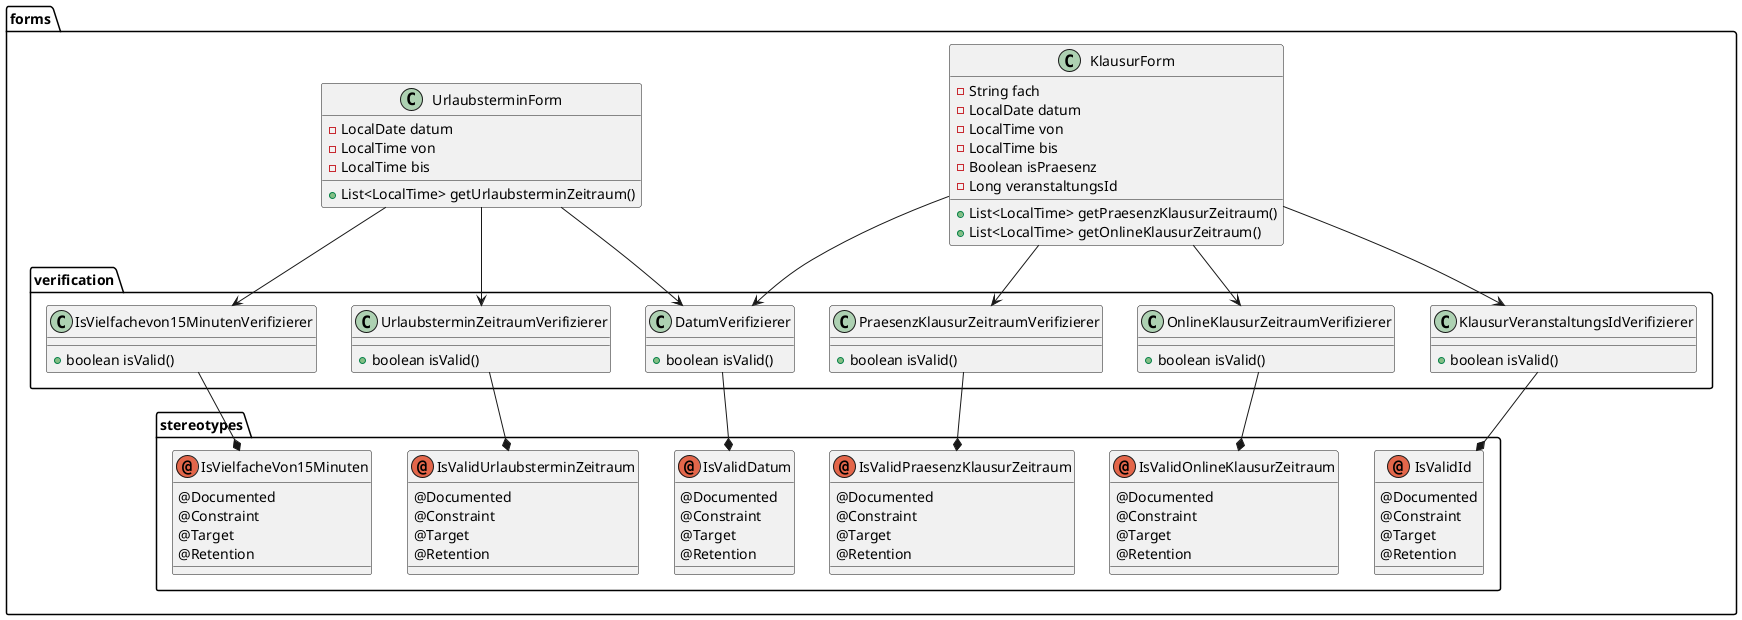 @startuml

package forms {
    package stereotypes {
      annotation IsValidDatum {
        @Documented
        @Constraint
        @Target
        @Retention
      }

      annotation IsValidId {
        @Documented
        @Constraint
        @Target
        @Retention
      }

      annotation IsValidOnlineKlausurZeitraum {
        @Documented
        @Constraint
        @Target
        @Retention
      }

      annotation IsValidPraesenzKlausurZeitraum {
        @Documented
        @Constraint
        @Target
        @Retention
      }

      annotation IsValidUrlaubsterminZeitraum {
        @Documented
        @Constraint
        @Target
        @Retention
      }

      annotation IsVielfacheVon15Minuten {
        @Documented
        @Constraint
        @Target
        @Retention
      }
    }

    package verification {
      class UrlaubsterminZeitraumVerifizierer {
        + boolean isValid()
      }

      class IsVielfachevon15MinutenVerifizierer {
        + boolean isValid()
      }

      class DatumVerifizierer {
        + boolean isValid()
      }

      class KlausurVeranstaltungsIdVerifizierer {
        + boolean isValid()
      }

      class OnlineKlausurZeitraumVerifizierer {
        + boolean isValid()
      }

      class PraesenzKlausurZeitraumVerifizierer {
        + boolean isValid()
      }
    }

    class KlausurForm {
      - String fach
      - LocalDate datum
      - LocalTime von
      - LocalTime bis
      - Boolean isPraesenz
      - Long veranstaltungsId
      + List<LocalTime> getPraesenzKlausurZeitraum()
      + List<LocalTime> getOnlineKlausurZeitraum()
    }

    class UrlaubsterminForm {
      - LocalDate datum
      - LocalTime von
      - LocalTime bis
      + List<LocalTime> getUrlaubsterminZeitraum()
    }

    UrlaubsterminForm --> UrlaubsterminZeitraumVerifizierer
    UrlaubsterminForm --> IsVielfachevon15MinutenVerifizierer
    UrlaubsterminForm --> DatumVerifizierer

    KlausurForm --> DatumVerifizierer
    KlausurForm --> KlausurVeranstaltungsIdVerifizierer
    KlausurForm --> PraesenzKlausurZeitraumVerifizierer
    KlausurForm --> OnlineKlausurZeitraumVerifizierer

    DatumVerifizierer --* IsValidDatum
    KlausurVeranstaltungsIdVerifizierer --* IsValidId
    OnlineKlausurZeitraumVerifizierer --* IsValidOnlineKlausurZeitraum
    PraesenzKlausurZeitraumVerifizierer --* IsValidPraesenzKlausurZeitraum
    IsVielfachevon15MinutenVerifizierer --* IsVielfacheVon15Minuten
    UrlaubsterminZeitraumVerifizierer --* IsValidUrlaubsterminZeitraum
}

@enduml